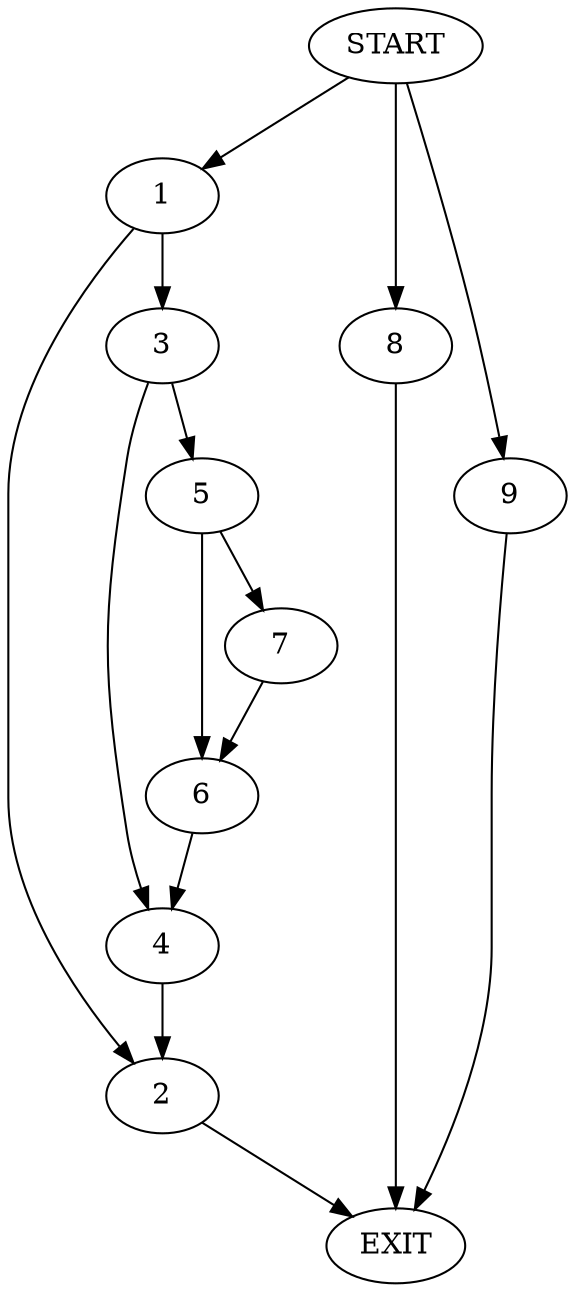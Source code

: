 digraph {
0 [label="START"]
10 [label="EXIT"]
0 -> 1
1 -> 2
1 -> 3
2 -> 10
3 -> 4
3 -> 5
4 -> 2
5 -> 6
5 -> 7
6 -> 4
7 -> 6
0 -> 8
8 -> 10
0 -> 9
9 -> 10
}
